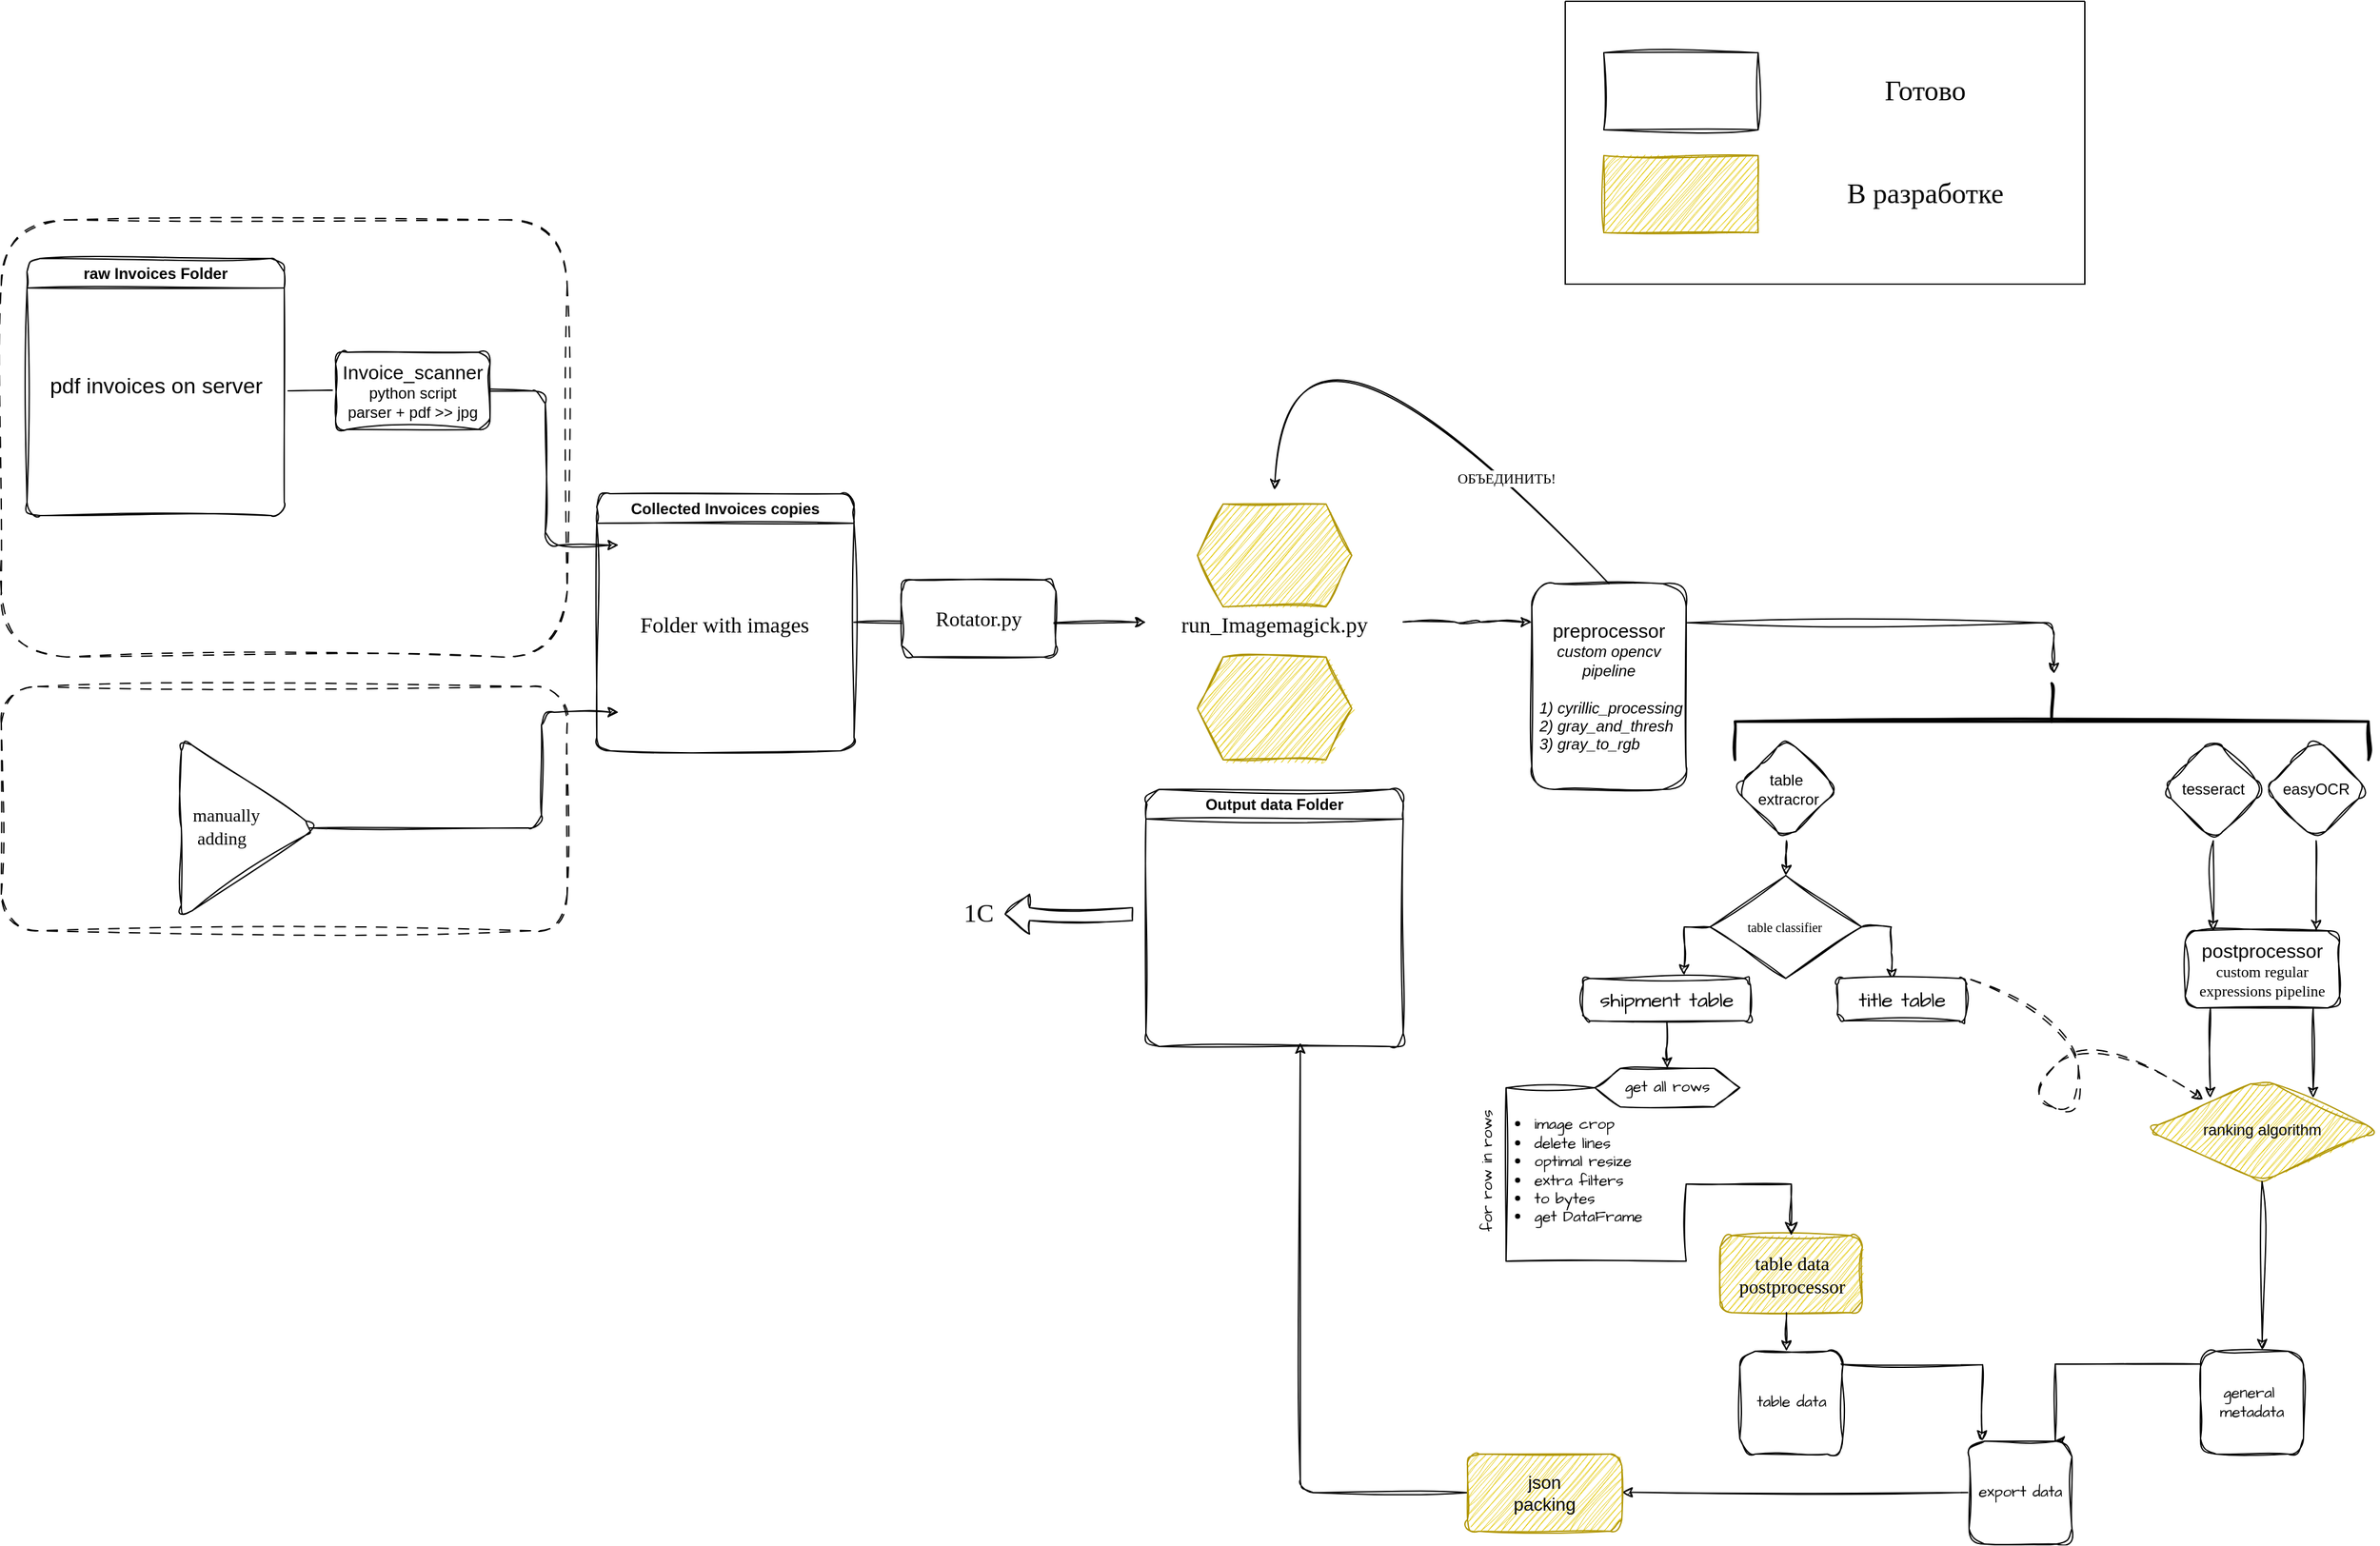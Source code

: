 <mxfile version="24.3.1" type="github">
  <diagram name="Page-1" id="c7488fd3-1785-93aa-aadb-54a6760d102a">
    <mxGraphModel dx="2390" dy="1287" grid="1" gridSize="10" guides="1" tooltips="1" connect="1" arrows="1" fold="1" page="0" pageScale="1" pageWidth="1654" pageHeight="1169" background="none" math="0" shadow="0">
      <root>
        <mxCell id="0" />
        <mxCell id="1" parent="0" />
        <mxCell id="GTfroQxpnJa_PzreMQO0-43" value="&lt;ul&gt;&lt;li&gt;image crop&lt;/li&gt;&lt;li&gt;delete lines&lt;/li&gt;&lt;li&gt;optimal resize&lt;/li&gt;&lt;li&gt;extra filters&lt;/li&gt;&lt;li&gt;to bytes&lt;/li&gt;&lt;li&gt;get DataFrame&lt;/li&gt;&lt;/ul&gt;" style="text;html=1;align=left;verticalAlign=middle;whiteSpace=wrap;rounded=0;fontFamily=Architects Daughter;fontSource=https%3A%2F%2Ffonts.googleapis.com%2Fcss%3Ffamily%3DArchitects%2BDaughter;" vertex="1" parent="1">
          <mxGeometry x="1170" y="860" width="150" height="120" as="geometry" />
        </mxCell>
        <mxCell id="VpYOYdDEtLLiw2a9x_M3-15" value="" style="rounded=1;whiteSpace=wrap;html=1;fillColor=none;dashed=1;dashPattern=8 8;sketch=1;curveFitting=1;jiggle=2;" parent="1" vertex="1">
          <mxGeometry x="20" y="543" width="440" height="190" as="geometry" />
        </mxCell>
        <mxCell id="VpYOYdDEtLLiw2a9x_M3-12" value="" style="rounded=1;whiteSpace=wrap;html=1;fillColor=none;dashed=1;dashPattern=8 8;strokeColor=#000000;sketch=1;curveFitting=1;jiggle=2;" parent="1" vertex="1">
          <mxGeometry x="20" y="180" width="440" height="340" as="geometry" />
        </mxCell>
        <mxCell id="KSi--I2HWIigC96DzlO8-2" value="" style="strokeWidth=2;html=1;shape=mxgraph.flowchart.annotation_1;align=left;pointerEvents=1;rounded=1;sketch=1;curveFitting=1;jiggle=2;" parent="1" vertex="1">
          <mxGeometry x="1320" y="583" height="100" as="geometry" />
        </mxCell>
        <mxCell id="KSi--I2HWIigC96DzlO8-6" value="tesseract" style="rhombus;whiteSpace=wrap;html=1;sketch=1;curveFitting=1;jiggle=2;rounded=1;" parent="1" vertex="1">
          <mxGeometry x="1700" y="583" width="80" height="80" as="geometry" />
        </mxCell>
        <mxCell id="GTfroQxpnJa_PzreMQO0-38" style="edgeStyle=orthogonalEdgeStyle;rounded=0;sketch=1;hachureGap=4;jiggle=2;curveFitting=1;orthogonalLoop=1;jettySize=auto;html=1;fontFamily=Architects Daughter;fontSource=https%3A%2F%2Ffonts.googleapis.com%2Fcss%3Ffamily%3DArchitects%2BDaughter;" edge="1" parent="1" source="KSi--I2HWIigC96DzlO8-7" target="GTfroQxpnJa_PzreMQO0-3">
          <mxGeometry relative="1" as="geometry" />
        </mxCell>
        <mxCell id="KSi--I2HWIigC96DzlO8-7" value="table&lt;div&gt;&amp;nbsp;extracror&lt;/div&gt;" style="rhombus;whiteSpace=wrap;html=1;sketch=1;curveFitting=1;jiggle=2;rounded=1;" parent="1" vertex="1">
          <mxGeometry x="1368" y="583" width="80" height="80" as="geometry" />
        </mxCell>
        <mxCell id="KSi--I2HWIigC96DzlO8-8" value="&lt;font style=&quot;font-size: 15px;&quot;&gt;preprocessor&lt;/font&gt;&lt;div&gt;&lt;i&gt;custom opencv pipeline&lt;/i&gt;&lt;/div&gt;&lt;div&gt;&lt;i&gt;&lt;br&gt;&lt;/i&gt;&lt;/div&gt;&lt;div style=&quot;text-align: left; padding-bottom: 0px; padding-left: 5px;&quot;&gt;&lt;i&gt;1) cyrillic_processing&lt;/i&gt;&lt;/div&gt;&lt;div style=&quot;text-align: left; padding-left: 5px;&quot;&gt;&lt;i&gt;2) gray_and_thresh&lt;/i&gt;&lt;/div&gt;&lt;div style=&quot;text-align: left; padding-left: 5px;&quot;&gt;&lt;i&gt;3) gray_to_rgb&lt;/i&gt;&lt;/div&gt;" style="rounded=1;whiteSpace=wrap;html=1;sketch=1;curveFitting=1;jiggle=2;" parent="1" vertex="1">
          <mxGeometry x="1210" y="463" width="120" height="160" as="geometry" />
        </mxCell>
        <mxCell id="KSi--I2HWIigC96DzlO8-9" value="Output data Folder" style="swimlane;whiteSpace=wrap;html=1;glass=0;shadow=0;sketch=1;curveFitting=1;jiggle=2;rounded=1;" parent="1" vertex="1">
          <mxGeometry x="910" y="623" width="200" height="200" as="geometry" />
        </mxCell>
        <mxCell id="VpYOYdDEtLLiw2a9x_M3-1" value="raw Invoices Folder" style="swimlane;whiteSpace=wrap;html=1;sketch=1;curveFitting=1;jiggle=2;rounded=1;" parent="1" vertex="1">
          <mxGeometry x="40" y="210" width="200" height="200" as="geometry" />
        </mxCell>
        <mxCell id="VpYOYdDEtLLiw2a9x_M3-9" value="&lt;font style=&quot;font-size: 17px;&quot;&gt;pdf invoices on server&lt;/font&gt;" style="text;html=1;align=center;verticalAlign=middle;resizable=0;points=[];autosize=1;strokeColor=none;fillColor=none;strokeWidth=4;sketch=1;curveFitting=1;jiggle=2;rounded=1;" parent="VpYOYdDEtLLiw2a9x_M3-1" vertex="1">
          <mxGeometry x="5" y="85" width="190" height="30" as="geometry" />
        </mxCell>
        <mxCell id="VpYOYdDEtLLiw2a9x_M3-4" value="Collected Invoices copies" style="swimlane;whiteSpace=wrap;html=1;sketch=1;curveFitting=1;jiggle=2;rounded=1;" parent="1" vertex="1">
          <mxGeometry x="483" y="393" width="200" height="200" as="geometry" />
        </mxCell>
        <mxCell id="VpYOYdDEtLLiw2a9x_M3-2" style="rounded=1;orthogonalLoop=1;jettySize=auto;html=1;sketch=1;curveFitting=1;jiggle=2;" parent="VpYOYdDEtLLiw2a9x_M3-4" edge="1">
          <mxGeometry relative="1" as="geometry">
            <mxPoint x="17" y="40" as="targetPoint" />
            <mxPoint x="-240" y="-80" as="sourcePoint" />
            <Array as="points">
              <mxPoint x="-40" y="-80" />
              <mxPoint x="-40" y="40" />
            </Array>
          </mxGeometry>
        </mxCell>
        <mxCell id="VpYOYdDEtLLiw2a9x_M3-6" style="edgeStyle=orthogonalEdgeStyle;rounded=1;orthogonalLoop=1;jettySize=auto;html=1;entryX=0;entryY=0.5;entryDx=0;entryDy=0;exitX=1;exitY=0.5;exitDx=0;exitDy=0;sketch=1;curveFitting=1;jiggle=2;" parent="1" source="VpYOYdDEtLLiw2a9x_M3-4" edge="1">
          <mxGeometry relative="1" as="geometry">
            <mxPoint x="910" y="493" as="targetPoint" />
            <mxPoint x="690" y="493" as="sourcePoint" />
            <Array as="points" />
          </mxGeometry>
        </mxCell>
        <mxCell id="VpYOYdDEtLLiw2a9x_M3-19" style="rounded=1;orthogonalLoop=1;jettySize=auto;html=1;sketch=1;curveFitting=1;jiggle=2;" parent="1" edge="1">
          <mxGeometry relative="1" as="geometry">
            <mxPoint x="500" y="563" as="targetPoint" />
            <mxPoint x="260" y="653" as="sourcePoint" />
            <Array as="points">
              <mxPoint x="440" y="653" />
              <mxPoint x="440" y="563" />
            </Array>
          </mxGeometry>
        </mxCell>
        <mxCell id="VpYOYdDEtLLiw2a9x_M3-20" value="&lt;div style=&quot;text-align: center;&quot;&gt;&lt;span style=&quot;font-size: 14px; font-family: &amp;quot;Comic Sans MS&amp;quot;; background-color: initial;&quot;&gt;&amp;nbsp; manually&lt;/span&gt;&lt;/div&gt;&lt;div style=&quot;text-align: center; font-size: 14px;&quot;&gt;&lt;font face=&quot;Comic Sans MS&quot; style=&quot;font-size: 14px;&quot;&gt;adding&lt;/font&gt;&lt;/div&gt;" style="triangle;whiteSpace=wrap;html=1;align=left;sketch=1;curveFitting=1;jiggle=2;rounded=1;" parent="1" vertex="1">
          <mxGeometry x="160" y="583" width="105" height="140" as="geometry" />
        </mxCell>
        <mxCell id="VpYOYdDEtLLiw2a9x_M3-21" value="&lt;span style=&quot;font-size: 17px;&quot;&gt;Folder with images&lt;/span&gt;" style="text;html=1;align=center;verticalAlign=middle;resizable=0;points=[];autosize=1;strokeColor=none;fillColor=none;sketch=1;curveFitting=1;jiggle=2;fontFamily=Comic Sans MS;rounded=1;" parent="1" vertex="1">
          <mxGeometry x="497" y="481" width="170" height="30" as="geometry" />
        </mxCell>
        <mxCell id="VpYOYdDEtLLiw2a9x_M3-23" value="&lt;span style=&quot;font-size: 16px;&quot;&gt;&lt;font face=&quot;Comic Sans MS&quot;&gt;Rotator.py&lt;/font&gt;&lt;/span&gt;" style="rounded=1;whiteSpace=wrap;html=1;sketch=1;curveFitting=1;jiggle=2;" parent="1" vertex="1">
          <mxGeometry x="720" y="460" width="120" height="60" as="geometry" />
        </mxCell>
        <mxCell id="VpYOYdDEtLLiw2a9x_M3-3" value="&lt;font style=&quot;font-size: 15px;&quot;&gt;Invoice_scanner&lt;/font&gt;&lt;div style=&quot;&quot;&gt;&lt;font style=&quot;font-size: 12px;&quot;&gt;python script&lt;/font&gt;&lt;/div&gt;&lt;div style=&quot;&quot;&gt;&lt;font style=&quot;font-size: 12px;&quot;&gt;parser + pdf &amp;gt;&amp;gt; jpg&lt;/font&gt;&lt;/div&gt;" style="rounded=1;whiteSpace=wrap;html=1;sketch=1;curveFitting=1;jiggle=2;" parent="1" vertex="1">
          <mxGeometry x="280" y="283" width="120" height="60" as="geometry" />
        </mxCell>
        <mxCell id="VpYOYdDEtLLiw2a9x_M3-25" value="" style="curved=1;endArrow=classic;html=1;rounded=1;exitX=0.5;exitY=0;exitDx=0;exitDy=0;sketch=1;curveFitting=1;jiggle=2;" parent="1" source="KSi--I2HWIigC96DzlO8-8" edge="1">
          <mxGeometry width="50" height="50" relative="1" as="geometry">
            <mxPoint x="990" y="553" as="sourcePoint" />
            <mxPoint x="1010" y="390" as="targetPoint" />
            <Array as="points">
              <mxPoint x="1020" y="193" />
            </Array>
          </mxGeometry>
        </mxCell>
        <mxCell id="VpYOYdDEtLLiw2a9x_M3-26" value="ОБЪЕДИНИТЬ!" style="edgeLabel;html=1;align=center;verticalAlign=middle;resizable=0;points=[];rounded=1;sketch=1;curveFitting=1;jiggle=2;fontFamily=Comic Sans MS;" parent="VpYOYdDEtLLiw2a9x_M3-25" vertex="1" connectable="0">
          <mxGeometry x="0.3" y="81" relative="1" as="geometry">
            <mxPoint x="229" y="132" as="offset" />
          </mxGeometry>
        </mxCell>
        <mxCell id="VpYOYdDEtLLiw2a9x_M3-27" value="easyOCR" style="rhombus;whiteSpace=wrap;html=1;sketch=1;curveFitting=1;jiggle=2;rounded=1;" parent="1" vertex="1">
          <mxGeometry x="1780" y="583" width="80" height="80" as="geometry" />
        </mxCell>
        <mxCell id="VpYOYdDEtLLiw2a9x_M3-29" value="&lt;font style=&quot;font-size: 15px;&quot;&gt;postprocessor&lt;/font&gt;&lt;div&gt;&lt;font face=&quot;Comic Sans MS&quot;&gt;custom regular expressions pipeline&lt;/font&gt;&lt;/div&gt;" style="rounded=1;whiteSpace=wrap;html=1;sketch=1;curveFitting=1;jiggle=2;" parent="1" vertex="1">
          <mxGeometry x="1718" y="733" width="120" height="60" as="geometry" />
        </mxCell>
        <mxCell id="VpYOYdDEtLLiw2a9x_M3-34" value="" style="endArrow=classic;html=1;rounded=1;exitX=0.5;exitY=1;exitDx=0;exitDy=0;entryX=0.917;entryY=0;entryDx=0;entryDy=0;entryPerimeter=0;sketch=1;curveFitting=1;jiggle=2;" parent="1" edge="1">
          <mxGeometry width="50" height="50" relative="1" as="geometry">
            <mxPoint x="1739.86" y="663" as="sourcePoint" />
            <mxPoint x="1739.86" y="733" as="targetPoint" />
          </mxGeometry>
        </mxCell>
        <mxCell id="VpYOYdDEtLLiw2a9x_M3-35" value="" style="endArrow=classic;html=1;rounded=1;exitX=0.5;exitY=1;exitDx=0;exitDy=0;entryX=0.917;entryY=0;entryDx=0;entryDy=0;entryPerimeter=0;sketch=1;curveFitting=1;jiggle=2;" parent="1" edge="1">
          <mxGeometry width="50" height="50" relative="1" as="geometry">
            <mxPoint x="1819.83" y="663" as="sourcePoint" />
            <mxPoint x="1819.83" y="733" as="targetPoint" />
          </mxGeometry>
        </mxCell>
        <mxCell id="VpYOYdDEtLLiw2a9x_M3-37" value="ranking algorithm" style="rhombus;whiteSpace=wrap;html=1;sketch=1;curveFitting=1;jiggle=2;rounded=1;fillColor=#e3c800;strokeColor=#B09500;fontColor=#000000;" parent="1" vertex="1">
          <mxGeometry x="1688" y="848" width="180" height="80" as="geometry" />
        </mxCell>
        <mxCell id="VpYOYdDEtLLiw2a9x_M3-39" value="" style="endArrow=classic;html=1;rounded=1;exitX=0.5;exitY=1;exitDx=0;exitDy=0;entryX=0.917;entryY=0;entryDx=0;entryDy=0;entryPerimeter=0;sketch=1;curveFitting=1;jiggle=2;" parent="1" edge="1">
          <mxGeometry width="50" height="50" relative="1" as="geometry">
            <mxPoint x="1737.6" y="793" as="sourcePoint" />
            <mxPoint x="1737.6" y="863" as="targetPoint" />
          </mxGeometry>
        </mxCell>
        <mxCell id="VpYOYdDEtLLiw2a9x_M3-40" value="" style="endArrow=classic;html=1;rounded=1;exitX=0.5;exitY=1;exitDx=0;exitDy=0;entryX=0.917;entryY=0;entryDx=0;entryDy=0;entryPerimeter=0;sketch=1;curveFitting=1;jiggle=2;" parent="1" edge="1">
          <mxGeometry width="50" height="50" relative="1" as="geometry">
            <mxPoint x="1817.57" y="793" as="sourcePoint" />
            <mxPoint x="1817.57" y="863" as="targetPoint" />
          </mxGeometry>
        </mxCell>
        <mxCell id="VpYOYdDEtLLiw2a9x_M3-41" value="" style="strokeWidth=2;html=1;shape=mxgraph.flowchart.annotation_2;align=left;labelPosition=right;pointerEvents=1;rotation=90;sketch=1;curveFitting=1;jiggle=2;rounded=1;" parent="1" vertex="1">
          <mxGeometry x="1584.5" y="324" width="59.5" height="492.5" as="geometry" />
        </mxCell>
        <mxCell id="VpYOYdDEtLLiw2a9x_M3-43" value="" style="endArrow=classic;html=1;rounded=1;edgeStyle=elbowEdgeStyle;sketch=1;curveFitting=1;jiggle=2;" parent="1" edge="1">
          <mxGeometry width="50" height="50" relative="1" as="geometry">
            <mxPoint x="1110" y="492.76" as="sourcePoint" />
            <mxPoint x="1210" y="493" as="targetPoint" />
            <Array as="points" />
          </mxGeometry>
        </mxCell>
        <mxCell id="VpYOYdDEtLLiw2a9x_M3-44" value="" style="endArrow=classic;html=1;rounded=1;edgeStyle=elbowEdgeStyle;sketch=1;curveFitting=1;jiggle=2;exitX=1.007;exitY=0.19;exitDx=0;exitDy=0;exitPerimeter=0;" parent="1" edge="1" source="KSi--I2HWIigC96DzlO8-8">
          <mxGeometry width="50" height="50" relative="1" as="geometry">
            <mxPoint x="1456" y="492.76" as="sourcePoint" />
            <mxPoint x="1616" y="533" as="targetPoint" />
            <Array as="points">
              <mxPoint x="1616" y="493" />
            </Array>
          </mxGeometry>
        </mxCell>
        <mxCell id="VpYOYdDEtLLiw2a9x_M3-45" value="" style="endArrow=classic;html=1;rounded=1;exitX=0.5;exitY=1;exitDx=0;exitDy=0;sketch=1;curveFitting=1;jiggle=2;entryX=0.599;entryY=-0.012;entryDx=0;entryDy=0;entryPerimeter=0;" parent="1" edge="1" target="GTfroQxpnJa_PzreMQO0-26">
          <mxGeometry width="50" height="50" relative="1" as="geometry">
            <mxPoint x="1777.76" y="928" as="sourcePoint" />
            <mxPoint x="1778.4" y="1030.24" as="targetPoint" />
          </mxGeometry>
        </mxCell>
        <mxCell id="GTfroQxpnJa_PzreMQO0-13" style="edgeStyle=orthogonalEdgeStyle;rounded=0;sketch=1;hachureGap=4;jiggle=2;curveFitting=1;orthogonalLoop=1;jettySize=auto;html=1;fontFamily=Architects Daughter;fontSource=https%3A%2F%2Ffonts.googleapis.com%2Fcss%3Ffamily%3DArchitects%2BDaughter;" edge="1" parent="1">
          <mxGeometry relative="1" as="geometry">
            <mxPoint x="1616" y="1130" as="targetPoint" />
            <mxPoint x="1730" y="1070" as="sourcePoint" />
            <Array as="points">
              <mxPoint x="1617" y="1070" />
              <mxPoint x="1617" y="1130" />
            </Array>
          </mxGeometry>
        </mxCell>
        <mxCell id="VpYOYdDEtLLiw2a9x_M3-48" value="&lt;font face=&quot;Comic Sans MS&quot; style=&quot;font-size: 15px;&quot;&gt;table data postprocessor&lt;/font&gt;" style="rounded=1;whiteSpace=wrap;html=1;sketch=1;curveFitting=1;jiggle=2;fillColor=#e3c800;strokeColor=#B09500;fontColor=#000000;" parent="1" vertex="1">
          <mxGeometry x="1356.5" y="970" width="110.5" height="60" as="geometry" />
        </mxCell>
        <mxCell id="GTfroQxpnJa_PzreMQO0-12" style="edgeStyle=orthogonalEdgeStyle;rounded=0;sketch=1;hachureGap=4;jiggle=2;curveFitting=1;orthogonalLoop=1;jettySize=auto;html=1;fontFamily=Architects Daughter;fontSource=https%3A%2F%2Ffonts.googleapis.com%2Fcss%3Ffamily%3DArchitects%2BDaughter;" edge="1" parent="1">
          <mxGeometry relative="1" as="geometry">
            <mxPoint x="1560" y="1130" as="targetPoint" />
            <mxPoint x="1448" y="1070" as="sourcePoint" />
          </mxGeometry>
        </mxCell>
        <mxCell id="GTfroQxpnJa_PzreMQO0-21" style="edgeStyle=orthogonalEdgeStyle;rounded=0;sketch=1;hachureGap=4;jiggle=2;curveFitting=1;orthogonalLoop=1;jettySize=auto;html=1;fontFamily=Architects Daughter;fontSource=https%3A%2F%2Ffonts.googleapis.com%2Fcss%3Ffamily%3DArchitects%2BDaughter;" edge="1" parent="1">
          <mxGeometry relative="1" as="geometry">
            <mxPoint x="1408" y="1060" as="targetPoint" />
            <mxPoint x="1408" y="1030" as="sourcePoint" />
          </mxGeometry>
        </mxCell>
        <mxCell id="VpYOYdDEtLLiw2a9x_M3-52" value="" style="curved=1;endArrow=classic;html=1;rounded=1;dashed=1;dashPattern=8 8;sketch=1;curveFitting=1;jiggle=2;exitX=1.038;exitY=0.027;exitDx=0;exitDy=0;exitPerimeter=0;" parent="1" source="GTfroQxpnJa_PzreMQO0-15" edge="1">
          <mxGeometry width="50" height="50" relative="1" as="geometry">
            <mxPoint x="1523.64" y="766.3" as="sourcePoint" />
            <mxPoint x="1731.996" y="864.046" as="targetPoint" />
            <Array as="points">
              <mxPoint x="1630" y="800" />
              <mxPoint x="1640" y="880" />
              <mxPoint x="1590" y="860" />
              <mxPoint x="1650" y="810" />
            </Array>
          </mxGeometry>
        </mxCell>
        <mxCell id="VpYOYdDEtLLiw2a9x_M3-53" value="" style="endArrow=classic;html=1;rounded=1;sketch=1;curveFitting=1;jiggle=2;exitX=0;exitY=0.5;exitDx=0;exitDy=0;" parent="1" source="VpYOYdDEtLLiw2a9x_M3-56" edge="1">
          <mxGeometry width="50" height="50" relative="1" as="geometry">
            <mxPoint x="1560" y="1130" as="sourcePoint" />
            <mxPoint x="1030" y="820" as="targetPoint" />
            <Array as="points">
              <mxPoint x="1030" y="1170" />
            </Array>
          </mxGeometry>
        </mxCell>
        <mxCell id="ee2bxVm5gqBotVg-x3W--1" value="" style="shape=hexagon;perimeter=hexagonPerimeter2;whiteSpace=wrap;html=1;fixedSize=1;sketch=1;hachureGap=4;jiggle=2;curveFitting=1;fontFamily=Architects Daughter;fontSource=https%3A%2F%2Ffonts.googleapis.com%2Fcss%3Ffamily%3DArchitects%2BDaughter;fillColor=#e3c800;strokeColor=#B09500;fontColor=#000000;" parent="1" vertex="1">
          <mxGeometry x="950" y="520" width="120" height="80" as="geometry" />
        </mxCell>
        <mxCell id="ee2bxVm5gqBotVg-x3W--2" value="" style="shape=hexagon;perimeter=hexagonPerimeter2;whiteSpace=wrap;html=1;fixedSize=1;sketch=1;hachureGap=4;jiggle=2;curveFitting=1;fontFamily=Architects Daughter;fontSource=https%3A%2F%2Ffonts.googleapis.com%2Fcss%3Ffamily%3DArchitects%2BDaughter;fillColor=#e3c800;strokeColor=#B09500;fontColor=#000000;" parent="1" vertex="1">
          <mxGeometry x="950" y="401" width="120" height="80" as="geometry" />
        </mxCell>
        <mxCell id="GTfroQxpnJa_PzreMQO0-14" style="edgeStyle=orthogonalEdgeStyle;rounded=0;sketch=1;hachureGap=4;jiggle=2;curveFitting=1;orthogonalLoop=1;jettySize=auto;html=1;fontFamily=Architects Daughter;fontSource=https%3A%2F%2Ffonts.googleapis.com%2Fcss%3Ffamily%3DArchitects%2BDaughter;" edge="1" parent="1">
          <mxGeometry relative="1" as="geometry">
            <mxPoint x="1280" y="1169.74" as="targetPoint" />
            <mxPoint x="1554" y="1169.74" as="sourcePoint" />
          </mxGeometry>
        </mxCell>
        <mxCell id="VpYOYdDEtLLiw2a9x_M3-56" value="&lt;font style=&quot;font-size: 14px;&quot;&gt;json&lt;/font&gt;&lt;div style=&quot;font-size: 14px;&quot;&gt;&lt;font style=&quot;font-size: 14px;&quot;&gt;packing&lt;/font&gt;&lt;/div&gt;" style="rounded=1;whiteSpace=wrap;html=1;sketch=1;curveFitting=1;jiggle=2;fillColor=#e3c800;strokeColor=#B09500;fontColor=#000000;" parent="1" vertex="1">
          <mxGeometry x="1160" y="1140" width="120" height="60" as="geometry" />
        </mxCell>
        <mxCell id="yi8b2JgrU4voAHYfUrAc-2" value="" style="shape=flexArrow;endArrow=classic;html=1;rounded=0;sketch=1;curveFitting=1;jiggle=2;" parent="1" edge="1">
          <mxGeometry width="50" height="50" relative="1" as="geometry">
            <mxPoint x="900" y="720" as="sourcePoint" />
            <mxPoint x="800" y="720" as="targetPoint" />
          </mxGeometry>
        </mxCell>
        <mxCell id="yi8b2JgrU4voAHYfUrAc-3" value="&lt;font style=&quot;font-size: 20px;&quot; face=&quot;Comic Sans MS&quot;&gt;1С&lt;/font&gt;" style="text;html=1;align=center;verticalAlign=middle;whiteSpace=wrap;rounded=0;sketch=1;curveFitting=1;jiggle=2;" parent="1" vertex="1">
          <mxGeometry x="750" y="703" width="60" height="30" as="geometry" />
        </mxCell>
        <mxCell id="yi8b2JgrU4voAHYfUrAc-4" value="" style="rounded=0;whiteSpace=wrap;html=1;sketch=1;curveFitting=1;jiggle=2;" parent="1" vertex="1">
          <mxGeometry x="1266" y="50" width="120" height="60" as="geometry" />
        </mxCell>
        <mxCell id="yi8b2JgrU4voAHYfUrAc-5" value="" style="rounded=0;whiteSpace=wrap;html=1;sketch=1;curveFitting=1;jiggle=2;fillColor=#e3c800;strokeColor=#B09500;fontColor=#000000;" parent="1" vertex="1">
          <mxGeometry x="1266" y="130" width="120" height="60" as="geometry" />
        </mxCell>
        <mxCell id="yi8b2JgrU4voAHYfUrAc-7" value="&lt;span style=&quot;font-size: 22px;&quot;&gt;&lt;font face=&quot;Comic Sans MS&quot;&gt;Готово&lt;/font&gt;&lt;/span&gt;" style="text;html=1;align=center;verticalAlign=middle;whiteSpace=wrap;rounded=0;" parent="1" vertex="1">
          <mxGeometry x="1416" y="65" width="200" height="30" as="geometry" />
        </mxCell>
        <mxCell id="yi8b2JgrU4voAHYfUrAc-8" value="&lt;span style=&quot;font-size: 22px;&quot;&gt;&lt;font face=&quot;Comic Sans MS&quot;&gt;В разработке&lt;/font&gt;&lt;/span&gt;" style="text;html=1;align=center;verticalAlign=middle;whiteSpace=wrap;rounded=0;" parent="1" vertex="1">
          <mxGeometry x="1416" y="145" width="200" height="30" as="geometry" />
        </mxCell>
        <mxCell id="yi8b2JgrU4voAHYfUrAc-9" value="" style="swimlane;startSize=0;" parent="1" vertex="1">
          <mxGeometry x="1236" y="10" width="404" height="220" as="geometry" />
        </mxCell>
        <mxCell id="yi8b2JgrU4voAHYfUrAc-10" value="&lt;font style=&quot;font-size: 17px;&quot; face=&quot;Comic Sans MS&quot;&gt;run_Imagemagick.py&lt;/font&gt;" style="text;html=1;align=center;verticalAlign=middle;whiteSpace=wrap;rounded=0;" parent="1" vertex="1">
          <mxGeometry x="910" y="481" width="200" height="30" as="geometry" />
        </mxCell>
        <mxCell id="GTfroQxpnJa_PzreMQO0-18" style="edgeStyle=orthogonalEdgeStyle;rounded=0;sketch=1;hachureGap=4;jiggle=2;curveFitting=1;orthogonalLoop=1;jettySize=auto;html=1;fontFamily=Architects Daughter;fontSource=https%3A%2F%2Ffonts.googleapis.com%2Fcss%3Ffamily%3DArchitects%2BDaughter;" edge="1" parent="1" source="GTfroQxpnJa_PzreMQO0-3">
          <mxGeometry relative="1" as="geometry">
            <mxPoint x="1328.5" y="767" as="targetPoint" />
          </mxGeometry>
        </mxCell>
        <mxCell id="GTfroQxpnJa_PzreMQO0-19" style="edgeStyle=orthogonalEdgeStyle;rounded=0;sketch=1;hachureGap=4;jiggle=2;curveFitting=1;orthogonalLoop=1;jettySize=auto;html=1;fontFamily=Architects Daughter;fontSource=https%3A%2F%2Ffonts.googleapis.com%2Fcss%3Ffamily%3DArchitects%2BDaughter;entryX=0.424;entryY=0.032;entryDx=0;entryDy=0;entryPerimeter=0;" edge="1" parent="1" source="GTfroQxpnJa_PzreMQO0-3" target="GTfroQxpnJa_PzreMQO0-15">
          <mxGeometry relative="1" as="geometry">
            <mxPoint x="1489.5" y="777" as="targetPoint" />
            <Array as="points">
              <mxPoint x="1489.5" y="730" />
              <mxPoint x="1489.5" y="750" />
              <mxPoint x="1489.5" y="750" />
            </Array>
          </mxGeometry>
        </mxCell>
        <mxCell id="GTfroQxpnJa_PzreMQO0-3" value="&lt;font style=&quot;font-size: 10px;&quot; face=&quot;Comic Sans MS&quot;&gt;table classifier&amp;nbsp;&lt;/font&gt;" style="rhombus;whiteSpace=wrap;html=1;sketch=1;curveFitting=1;jiggle=2;" vertex="1" parent="1">
          <mxGeometry x="1348.5" y="690" width="118" height="80" as="geometry" />
        </mxCell>
        <mxCell id="GTfroQxpnJa_PzreMQO0-15" value="&lt;font style=&quot;font-size: 16px;&quot;&gt;title&amp;nbsp;&lt;/font&gt;&lt;span style=&quot;font-size: 16px; background-color: initial;&quot;&gt;table&lt;/span&gt;" style="rounded=1;whiteSpace=wrap;html=1;sketch=1;hachureGap=4;jiggle=2;curveFitting=1;fontFamily=Architects Daughter;fontSource=https%3A%2F%2Ffonts.googleapis.com%2Fcss%3Ffamily%3DArchitects%2BDaughter;align=center;" vertex="1" parent="1">
          <mxGeometry x="1447.5" y="770" width="100" height="33" as="geometry" />
        </mxCell>
        <mxCell id="GTfroQxpnJa_PzreMQO0-39" style="edgeStyle=orthogonalEdgeStyle;rounded=0;sketch=1;hachureGap=4;jiggle=2;curveFitting=1;orthogonalLoop=1;jettySize=auto;html=1;entryX=0.5;entryY=0;entryDx=0;entryDy=0;fontFamily=Architects Daughter;fontSource=https%3A%2F%2Ffonts.googleapis.com%2Fcss%3Ffamily%3DArchitects%2BDaughter;" edge="1" parent="1" source="GTfroQxpnJa_PzreMQO0-16" target="GTfroQxpnJa_PzreMQO0-27">
          <mxGeometry relative="1" as="geometry" />
        </mxCell>
        <mxCell id="GTfroQxpnJa_PzreMQO0-16" value="&lt;font style=&quot;font-size: 16px;&quot;&gt;shipment&amp;nbsp;&lt;/font&gt;&lt;span style=&quot;background-color: initial; font-size: 16px;&quot;&gt;table&lt;/span&gt;" style="rounded=1;whiteSpace=wrap;html=1;sketch=1;hachureGap=4;jiggle=2;curveFitting=1;fontFamily=Architects Daughter;fontSource=https%3A%2F%2Ffonts.googleapis.com%2Fcss%3Ffamily%3DArchitects%2BDaughter;align=center;" vertex="1" parent="1">
          <mxGeometry x="1250" y="770" width="130" height="33" as="geometry" />
        </mxCell>
        <mxCell id="GTfroQxpnJa_PzreMQO0-24" value="export data" style="whiteSpace=wrap;html=1;aspect=fixed;sketch=1;hachureGap=4;jiggle=2;curveFitting=1;fontFamily=Architects Daughter;fontSource=https%3A%2F%2Ffonts.googleapis.com%2Fcss%3Ffamily%3DArchitects%2BDaughter;rounded=1;" vertex="1" parent="1">
          <mxGeometry x="1550" y="1130" width="80" height="80" as="geometry" />
        </mxCell>
        <mxCell id="GTfroQxpnJa_PzreMQO0-25" value="table data" style="whiteSpace=wrap;html=1;aspect=fixed;sketch=1;hachureGap=4;jiggle=2;curveFitting=1;fontFamily=Architects Daughter;fontSource=https%3A%2F%2Ffonts.googleapis.com%2Fcss%3Ffamily%3DArchitects%2BDaughter;rounded=1;" vertex="1" parent="1">
          <mxGeometry x="1371.75" y="1060" width="80" height="80" as="geometry" />
        </mxCell>
        <mxCell id="GTfroQxpnJa_PzreMQO0-26" value="general&amp;nbsp;&lt;div&gt;metadata&lt;/div&gt;" style="whiteSpace=wrap;html=1;aspect=fixed;sketch=1;hachureGap=4;jiggle=2;curveFitting=1;fontFamily=Architects Daughter;fontSource=https%3A%2F%2Ffonts.googleapis.com%2Fcss%3Ffamily%3DArchitects%2BDaughter;rounded=1;" vertex="1" parent="1">
          <mxGeometry x="1730" y="1060" width="80" height="80" as="geometry" />
        </mxCell>
        <mxCell id="GTfroQxpnJa_PzreMQO0-27" value="get all rows" style="shape=hexagon;perimeter=hexagonPerimeter2;whiteSpace=wrap;html=1;fixedSize=1;sketch=1;hachureGap=4;jiggle=2;curveFitting=1;fontFamily=Architects Daughter;fontSource=https%3A%2F%2Ffonts.googleapis.com%2Fcss%3Ffamily%3DArchitects%2BDaughter;" vertex="1" parent="1">
          <mxGeometry x="1259" y="840" width="112.75" height="30" as="geometry" />
        </mxCell>
        <mxCell id="GTfroQxpnJa_PzreMQO0-42" value="for row in rows" style="text;html=1;align=center;verticalAlign=middle;resizable=0;points=[];autosize=1;strokeColor=none;fillColor=none;fontFamily=Architects Daughter;fontSource=https%3A%2F%2Ffonts.googleapis.com%2Fcss%3Ffamily%3DArchitects%2BDaughter;rotation=-90;" vertex="1" parent="1">
          <mxGeometry x="1116" y="905" width="120" height="30" as="geometry" />
        </mxCell>
        <mxCell id="GTfroQxpnJa_PzreMQO0-48" value="" style="edgeStyle=segmentEdgeStyle;endArrow=classic;html=1;curved=0;rounded=0;endSize=8;startSize=8;sourcePerimeterSpacing=0;targetPerimeterSpacing=0;sketch=1;hachureGap=4;jiggle=2;curveFitting=1;fontFamily=Architects Daughter;fontSource=https%3A%2F%2Ffonts.googleapis.com%2Fcss%3Ffamily%3DArchitects%2BDaughter;exitX=-0.003;exitY=0.503;exitDx=0;exitDy=0;exitPerimeter=0;entryX=0.5;entryY=0;entryDx=0;entryDy=0;" edge="1" parent="1" source="GTfroQxpnJa_PzreMQO0-27" target="VpYOYdDEtLLiw2a9x_M3-48">
          <mxGeometry width="100" relative="1" as="geometry">
            <mxPoint x="1250" y="850" as="sourcePoint" />
            <mxPoint x="1440" y="930" as="targetPoint" />
            <Array as="points">
              <mxPoint x="1190" y="855" />
              <mxPoint x="1190" y="990" />
              <mxPoint x="1330" y="990" />
              <mxPoint x="1330" y="930" />
              <mxPoint x="1412" y="930" />
            </Array>
          </mxGeometry>
        </mxCell>
      </root>
    </mxGraphModel>
  </diagram>
</mxfile>
